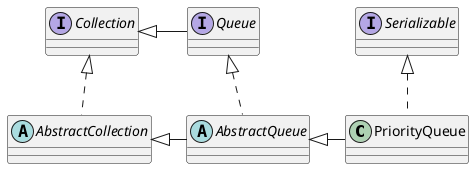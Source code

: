 @startuml

class PriorityQueue{

}
abstract AbstractQueue
interface Serializable

AbstractQueue <|- PriorityQueue
Serializable <|.. PriorityQueue

abstract AbstractCollection
interface Queue

AbstractCollection <|- AbstractQueue
Queue <|.. AbstractQueue

interface Collection

Collection <|.. AbstractCollection

Collection <|- Queue

@enduml